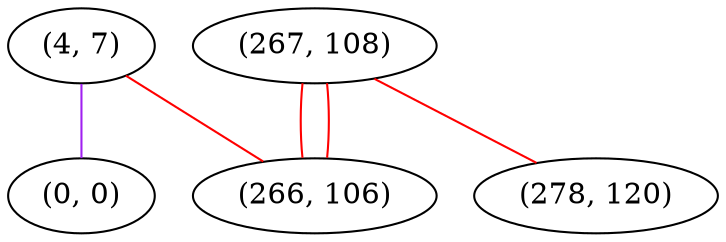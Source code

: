 graph "" {
"(4, 7)";
"(0, 0)";
"(267, 108)";
"(278, 120)";
"(266, 106)";
"(4, 7)" -- "(0, 0)"  [color=purple, key=0, weight=4];
"(4, 7)" -- "(266, 106)"  [color=red, key=0, weight=1];
"(267, 108)" -- "(278, 120)"  [color=red, key=0, weight=1];
"(267, 108)" -- "(266, 106)"  [color=red, key=0, weight=1];
"(267, 108)" -- "(266, 106)"  [color=red, key=1, weight=1];
}

